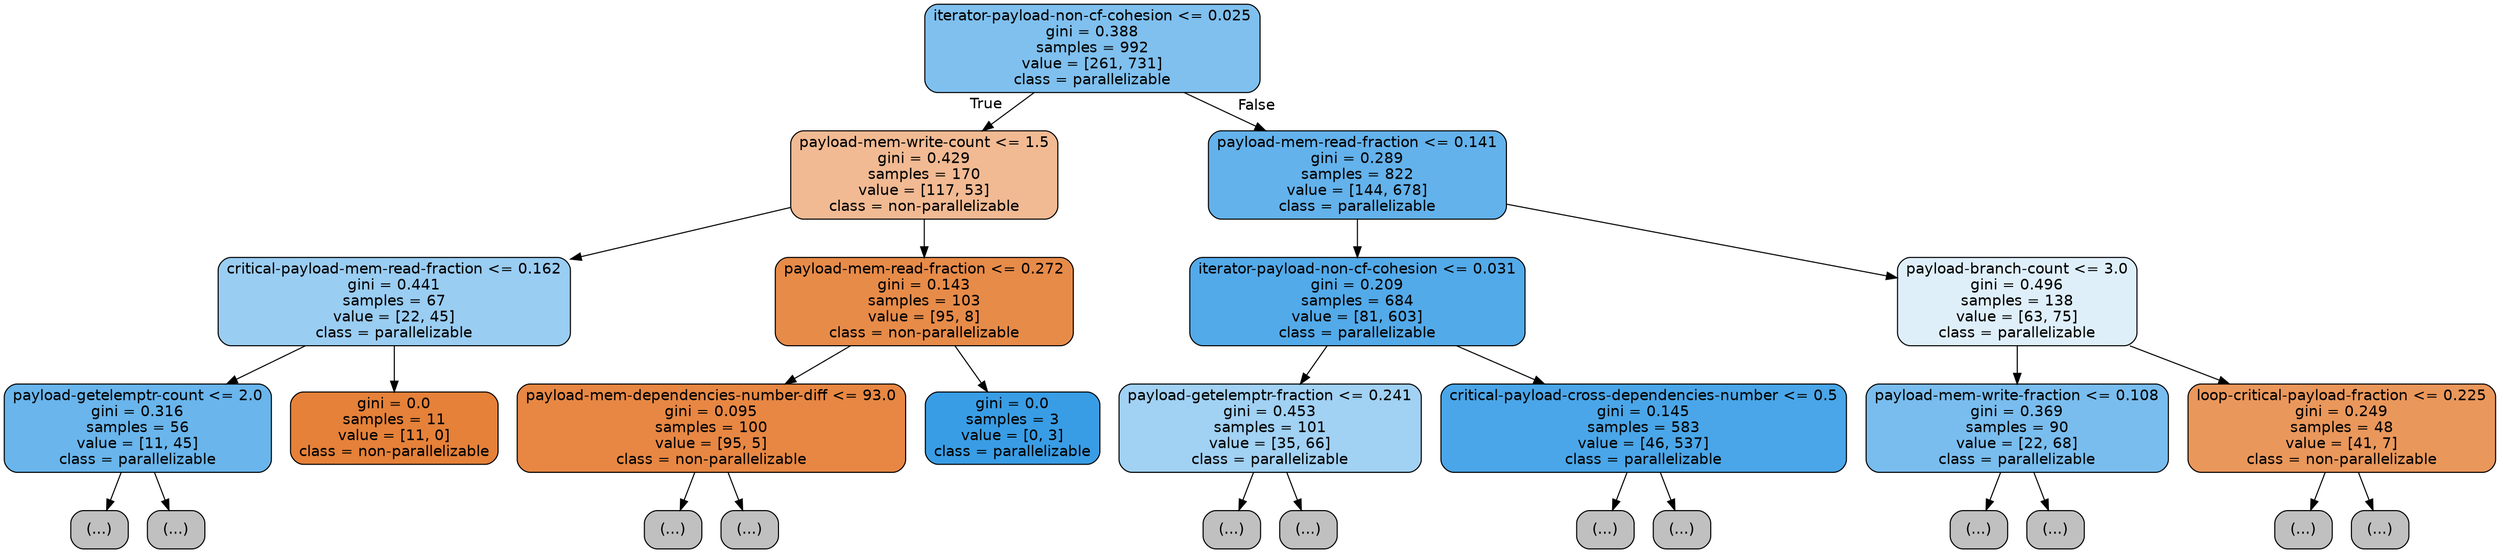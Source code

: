 digraph Tree {
node [shape=box, style="filled, rounded", color="black", fontname=helvetica] ;
edge [fontname=helvetica] ;
0 [label="iterator-payload-non-cf-cohesion <= 0.025\ngini = 0.388\nsamples = 992\nvalue = [261, 731]\nclass = parallelizable", fillcolor="#399de5a4"] ;
1 [label="payload-mem-write-count <= 1.5\ngini = 0.429\nsamples = 170\nvalue = [117, 53]\nclass = non-parallelizable", fillcolor="#e581398b"] ;
0 -> 1 [labeldistance=2.5, labelangle=45, headlabel="True"] ;
2 [label="critical-payload-mem-read-fraction <= 0.162\ngini = 0.441\nsamples = 67\nvalue = [22, 45]\nclass = parallelizable", fillcolor="#399de582"] ;
1 -> 2 ;
3 [label="payload-getelemptr-count <= 2.0\ngini = 0.316\nsamples = 56\nvalue = [11, 45]\nclass = parallelizable", fillcolor="#399de5c1"] ;
2 -> 3 ;
4 [label="(...)", fillcolor="#C0C0C0"] ;
3 -> 4 ;
5 [label="(...)", fillcolor="#C0C0C0"] ;
3 -> 5 ;
16 [label="gini = 0.0\nsamples = 11\nvalue = [11, 0]\nclass = non-parallelizable", fillcolor="#e58139ff"] ;
2 -> 16 ;
17 [label="payload-mem-read-fraction <= 0.272\ngini = 0.143\nsamples = 103\nvalue = [95, 8]\nclass = non-parallelizable", fillcolor="#e58139ea"] ;
1 -> 17 ;
18 [label="payload-mem-dependencies-number-diff <= 93.0\ngini = 0.095\nsamples = 100\nvalue = [95, 5]\nclass = non-parallelizable", fillcolor="#e58139f2"] ;
17 -> 18 ;
19 [label="(...)", fillcolor="#C0C0C0"] ;
18 -> 19 ;
30 [label="(...)", fillcolor="#C0C0C0"] ;
18 -> 30 ;
31 [label="gini = 0.0\nsamples = 3\nvalue = [0, 3]\nclass = parallelizable", fillcolor="#399de5ff"] ;
17 -> 31 ;
32 [label="payload-mem-read-fraction <= 0.141\ngini = 0.289\nsamples = 822\nvalue = [144, 678]\nclass = parallelizable", fillcolor="#399de5c9"] ;
0 -> 32 [labeldistance=2.5, labelangle=-45, headlabel="False"] ;
33 [label="iterator-payload-non-cf-cohesion <= 0.031\ngini = 0.209\nsamples = 684\nvalue = [81, 603]\nclass = parallelizable", fillcolor="#399de5dd"] ;
32 -> 33 ;
34 [label="payload-getelemptr-fraction <= 0.241\ngini = 0.453\nsamples = 101\nvalue = [35, 66]\nclass = parallelizable", fillcolor="#399de578"] ;
33 -> 34 ;
35 [label="(...)", fillcolor="#C0C0C0"] ;
34 -> 35 ;
40 [label="(...)", fillcolor="#C0C0C0"] ;
34 -> 40 ;
55 [label="critical-payload-cross-dependencies-number <= 0.5\ngini = 0.145\nsamples = 583\nvalue = [46, 537]\nclass = parallelizable", fillcolor="#399de5e9"] ;
33 -> 55 ;
56 [label="(...)", fillcolor="#C0C0C0"] ;
55 -> 56 ;
123 [label="(...)", fillcolor="#C0C0C0"] ;
55 -> 123 ;
126 [label="payload-branch-count <= 3.0\ngini = 0.496\nsamples = 138\nvalue = [63, 75]\nclass = parallelizable", fillcolor="#399de529"] ;
32 -> 126 ;
127 [label="payload-mem-write-fraction <= 0.108\ngini = 0.369\nsamples = 90\nvalue = [22, 68]\nclass = parallelizable", fillcolor="#399de5ac"] ;
126 -> 127 ;
128 [label="(...)", fillcolor="#C0C0C0"] ;
127 -> 128 ;
155 [label="(...)", fillcolor="#C0C0C0"] ;
127 -> 155 ;
156 [label="loop-critical-payload-fraction <= 0.225\ngini = 0.249\nsamples = 48\nvalue = [41, 7]\nclass = non-parallelizable", fillcolor="#e58139d3"] ;
126 -> 156 ;
157 [label="(...)", fillcolor="#C0C0C0"] ;
156 -> 157 ;
160 [label="(...)", fillcolor="#C0C0C0"] ;
156 -> 160 ;
}